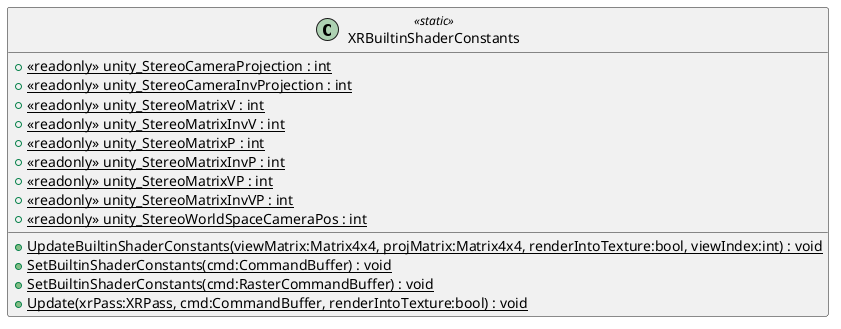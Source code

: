 @startuml
class XRBuiltinShaderConstants <<static>> {
    {static} + <<readonly>> unity_StereoCameraProjection : int
    {static} + <<readonly>> unity_StereoCameraInvProjection : int
    {static} + <<readonly>> unity_StereoMatrixV : int
    {static} + <<readonly>> unity_StereoMatrixInvV : int
    {static} + <<readonly>> unity_StereoMatrixP : int
    {static} + <<readonly>> unity_StereoMatrixInvP : int
    {static} + <<readonly>> unity_StereoMatrixVP : int
    {static} + <<readonly>> unity_StereoMatrixInvVP : int
    {static} + <<readonly>> unity_StereoWorldSpaceCameraPos : int
    + {static} UpdateBuiltinShaderConstants(viewMatrix:Matrix4x4, projMatrix:Matrix4x4, renderIntoTexture:bool, viewIndex:int) : void
    + {static} SetBuiltinShaderConstants(cmd:CommandBuffer) : void
    + {static} SetBuiltinShaderConstants(cmd:RasterCommandBuffer) : void
    + {static} Update(xrPass:XRPass, cmd:CommandBuffer, renderIntoTexture:bool) : void
}
@enduml
